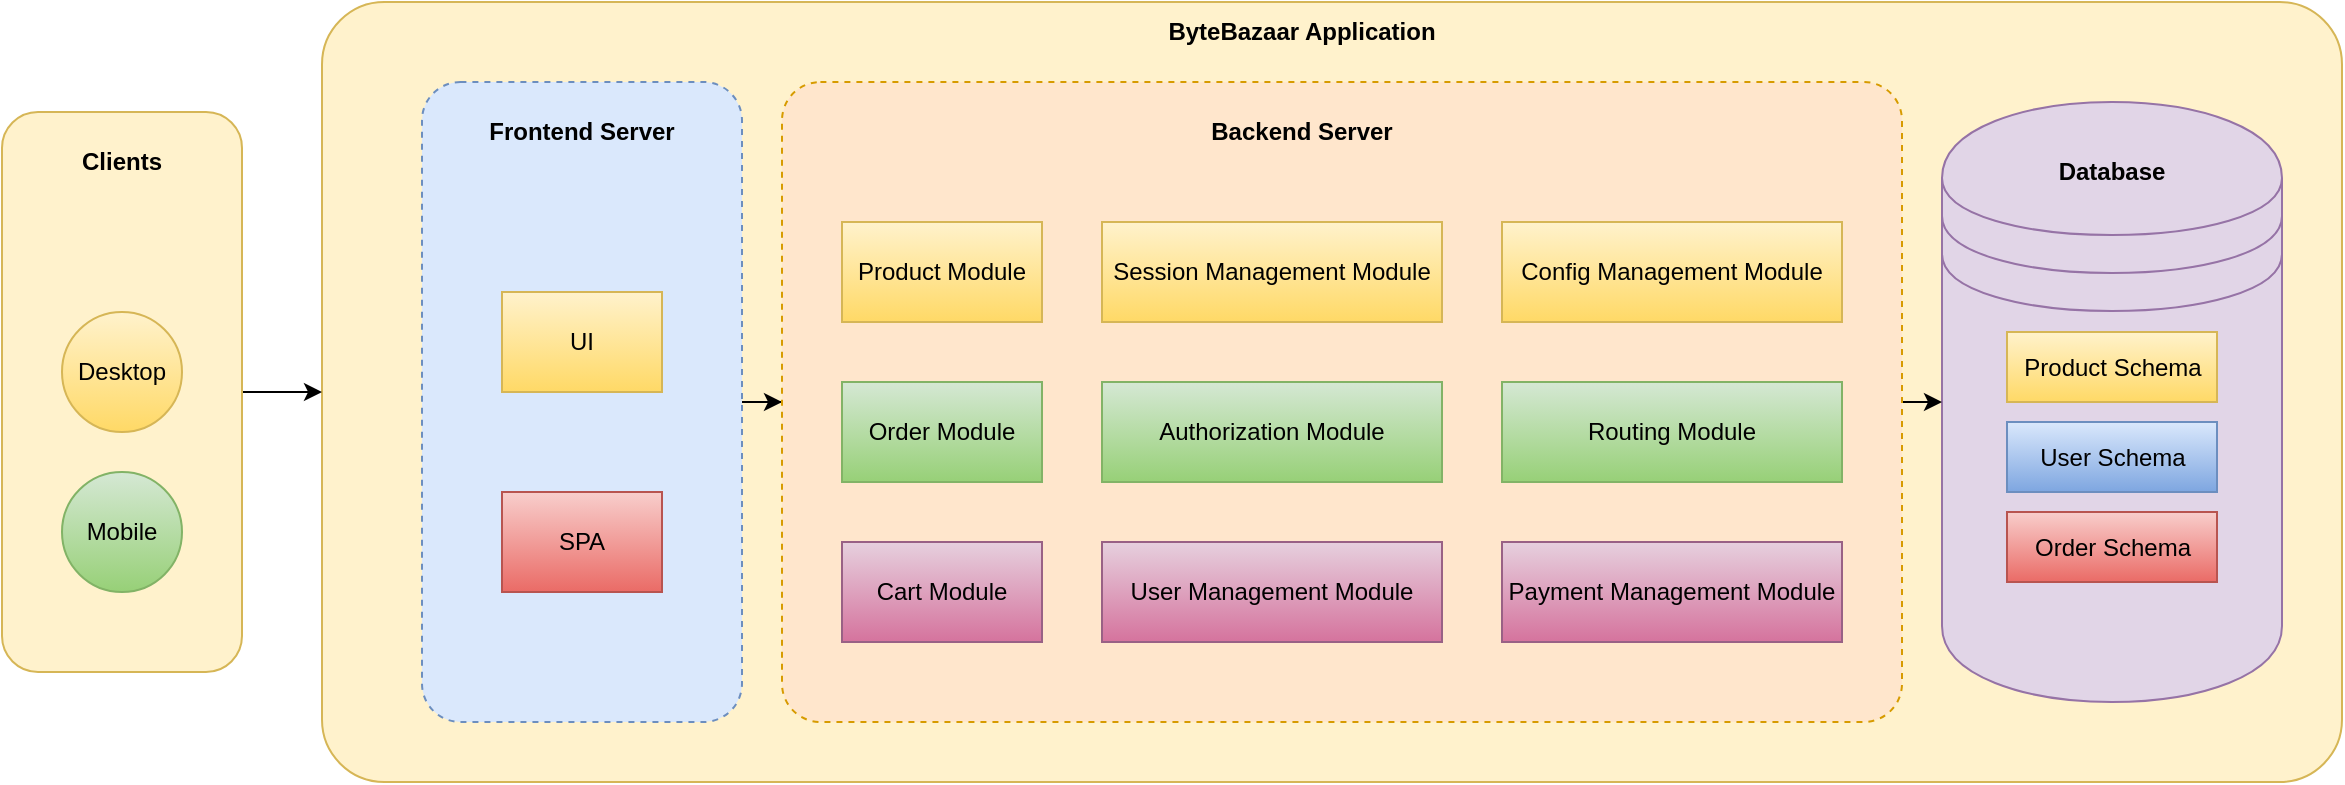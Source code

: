 <mxfile version="26.0.16">
  <diagram name="Page-1" id="b5Y-Ynx8XiC7duWjRvD3">
    <mxGraphModel dx="2049" dy="1114" grid="1" gridSize="10" guides="1" tooltips="1" connect="1" arrows="1" fold="1" page="1" pageScale="1" pageWidth="827" pageHeight="1169" math="0" shadow="0">
      <root>
        <mxCell id="0" />
        <mxCell id="1" parent="0" />
        <mxCell id="uKGHPGpLyxNMl3A0qani-53" value="" style="rounded=1;whiteSpace=wrap;html=1;arcSize=8;fillColor=#fff2cc;strokeColor=#d6b656;" vertex="1" parent="1">
          <mxGeometry x="560" y="290" width="1010" height="390" as="geometry" />
        </mxCell>
        <mxCell id="uKGHPGpLyxNMl3A0qani-74" value="" style="shape=datastore;whiteSpace=wrap;html=1;fillColor=#e1d5e7;strokeColor=#9673a6;" vertex="1" parent="1">
          <mxGeometry x="1370" y="340" width="170" height="300" as="geometry" />
        </mxCell>
        <mxCell id="uKGHPGpLyxNMl3A0qani-83" style="edgeStyle=orthogonalEdgeStyle;rounded=0;orthogonalLoop=1;jettySize=auto;html=1;entryX=0;entryY=0.5;entryDx=0;entryDy=0;" edge="1" parent="1" source="uKGHPGpLyxNMl3A0qani-47" target="uKGHPGpLyxNMl3A0qani-53">
          <mxGeometry relative="1" as="geometry">
            <mxPoint x="530" y="500" as="targetPoint" />
          </mxGeometry>
        </mxCell>
        <mxCell id="uKGHPGpLyxNMl3A0qani-47" value="" style="rounded=1;whiteSpace=wrap;html=1;align=center;fillColor=#fff2cc;strokeColor=#d6b656;" vertex="1" parent="1">
          <mxGeometry x="400" y="345" width="120" height="280" as="geometry" />
        </mxCell>
        <mxCell id="uKGHPGpLyxNMl3A0qani-48" value="Desktop" style="ellipse;whiteSpace=wrap;html=1;aspect=fixed;fillColor=#fff2cc;gradientColor=#ffd966;strokeColor=#d6b656;" vertex="1" parent="1">
          <mxGeometry x="430" y="445" width="60" height="60" as="geometry" />
        </mxCell>
        <mxCell id="uKGHPGpLyxNMl3A0qani-49" value="Mobile" style="ellipse;whiteSpace=wrap;html=1;aspect=fixed;fillColor=#d5e8d4;gradientColor=#97d077;strokeColor=#82b366;" vertex="1" parent="1">
          <mxGeometry x="430" y="525" width="60" height="60" as="geometry" />
        </mxCell>
        <mxCell id="uKGHPGpLyxNMl3A0qani-50" value="&lt;b&gt;Clients&lt;/b&gt;" style="text;html=1;align=center;verticalAlign=middle;whiteSpace=wrap;rounded=0;" vertex="1" parent="1">
          <mxGeometry x="430" y="355" width="60" height="30" as="geometry" />
        </mxCell>
        <mxCell id="uKGHPGpLyxNMl3A0qani-55" value="&lt;b&gt;ByteBazaar Application&lt;/b&gt;" style="text;html=1;align=center;verticalAlign=middle;whiteSpace=wrap;rounded=0;" vertex="1" parent="1">
          <mxGeometry x="970" y="290" width="160" height="30" as="geometry" />
        </mxCell>
        <mxCell id="uKGHPGpLyxNMl3A0qani-86" style="edgeStyle=orthogonalEdgeStyle;rounded=0;orthogonalLoop=1;jettySize=auto;html=1;exitX=1;exitY=0.5;exitDx=0;exitDy=0;" edge="1" parent="1" source="uKGHPGpLyxNMl3A0qani-56" target="uKGHPGpLyxNMl3A0qani-61">
          <mxGeometry relative="1" as="geometry" />
        </mxCell>
        <mxCell id="uKGHPGpLyxNMl3A0qani-56" value="" style="rounded=1;whiteSpace=wrap;html=1;dashed=1;arcSize=12;fillColor=#dae8fc;strokeColor=#6c8ebf;" vertex="1" parent="1">
          <mxGeometry x="610" y="330" width="160" height="320" as="geometry" />
        </mxCell>
        <mxCell id="uKGHPGpLyxNMl3A0qani-57" value="&lt;b&gt;Frontend Server&lt;/b&gt;" style="text;html=1;align=center;verticalAlign=middle;whiteSpace=wrap;rounded=0;" vertex="1" parent="1">
          <mxGeometry x="610" y="340" width="160" height="30" as="geometry" />
        </mxCell>
        <mxCell id="uKGHPGpLyxNMl3A0qani-58" value="UI" style="rounded=0;whiteSpace=wrap;html=1;fillColor=#fff2cc;gradientColor=#ffd966;strokeColor=#d6b656;" vertex="1" parent="1">
          <mxGeometry x="650" y="435" width="80" height="50" as="geometry" />
        </mxCell>
        <mxCell id="uKGHPGpLyxNMl3A0qani-60" value="SPA" style="rounded=0;whiteSpace=wrap;html=1;fillColor=#f8cecc;gradientColor=#ea6b66;strokeColor=#b85450;" vertex="1" parent="1">
          <mxGeometry x="650" y="535" width="80" height="50" as="geometry" />
        </mxCell>
        <mxCell id="uKGHPGpLyxNMl3A0qani-87" style="edgeStyle=orthogonalEdgeStyle;rounded=0;orthogonalLoop=1;jettySize=auto;html=1;exitX=1;exitY=0.5;exitDx=0;exitDy=0;entryX=0;entryY=0.5;entryDx=0;entryDy=0;" edge="1" parent="1" source="uKGHPGpLyxNMl3A0qani-61" target="uKGHPGpLyxNMl3A0qani-74">
          <mxGeometry relative="1" as="geometry" />
        </mxCell>
        <mxCell id="uKGHPGpLyxNMl3A0qani-61" value="" style="rounded=1;whiteSpace=wrap;html=1;dashed=1;arcSize=6;fillColor=#ffe6cc;strokeColor=#d79b00;" vertex="1" parent="1">
          <mxGeometry x="790" y="330" width="560" height="320" as="geometry" />
        </mxCell>
        <mxCell id="uKGHPGpLyxNMl3A0qani-62" value="&lt;b&gt;Backend Server&lt;/b&gt;" style="text;html=1;align=center;verticalAlign=middle;whiteSpace=wrap;rounded=0;arcSize=6;" vertex="1" parent="1">
          <mxGeometry x="970" y="340" width="160" height="30" as="geometry" />
        </mxCell>
        <mxCell id="uKGHPGpLyxNMl3A0qani-63" value="Product Module" style="rounded=0;whiteSpace=wrap;html=1;fillColor=#fff2cc;gradientColor=#ffd966;strokeColor=#d6b656;" vertex="1" parent="1">
          <mxGeometry x="820" y="400" width="100" height="50" as="geometry" />
        </mxCell>
        <mxCell id="uKGHPGpLyxNMl3A0qani-64" value="Order Module" style="rounded=0;whiteSpace=wrap;html=1;fillColor=#d5e8d4;gradientColor=#97d077;strokeColor=#82b366;" vertex="1" parent="1">
          <mxGeometry x="820" y="480" width="100" height="50" as="geometry" />
        </mxCell>
        <mxCell id="uKGHPGpLyxNMl3A0qani-65" value="Cart Module" style="rounded=0;whiteSpace=wrap;html=1;fillColor=#e6d0de;gradientColor=#d5739d;strokeColor=#996185;" vertex="1" parent="1">
          <mxGeometry x="820" y="560" width="100" height="50" as="geometry" />
        </mxCell>
        <mxCell id="uKGHPGpLyxNMl3A0qani-66" value="Payment Management Module" style="rounded=0;whiteSpace=wrap;html=1;fillColor=#e6d0de;gradientColor=#d5739d;strokeColor=#996185;" vertex="1" parent="1">
          <mxGeometry x="1150" y="560" width="170" height="50" as="geometry" />
        </mxCell>
        <mxCell id="uKGHPGpLyxNMl3A0qani-67" value="Session Management Module" style="rounded=0;whiteSpace=wrap;html=1;fillColor=#fff2cc;gradientColor=#ffd966;strokeColor=#d6b656;" vertex="1" parent="1">
          <mxGeometry x="950" y="400" width="170" height="50" as="geometry" />
        </mxCell>
        <mxCell id="uKGHPGpLyxNMl3A0qani-68" value="Authorization Module" style="rounded=0;whiteSpace=wrap;html=1;fillColor=#d5e8d4;gradientColor=#97d077;strokeColor=#82b366;" vertex="1" parent="1">
          <mxGeometry x="950" y="480" width="170" height="50" as="geometry" />
        </mxCell>
        <mxCell id="uKGHPGpLyxNMl3A0qani-69" value="User Management Module" style="rounded=0;whiteSpace=wrap;html=1;fillColor=#e6d0de;gradientColor=#d5739d;strokeColor=#996185;" vertex="1" parent="1">
          <mxGeometry x="950" y="560" width="170" height="50" as="geometry" />
        </mxCell>
        <mxCell id="uKGHPGpLyxNMl3A0qani-70" value="Routing Module" style="rounded=0;whiteSpace=wrap;html=1;fillColor=#d5e8d4;gradientColor=#97d077;strokeColor=#82b366;" vertex="1" parent="1">
          <mxGeometry x="1150" y="480" width="170" height="50" as="geometry" />
        </mxCell>
        <mxCell id="uKGHPGpLyxNMl3A0qani-71" value="Config Management Module" style="rounded=0;whiteSpace=wrap;html=1;fillColor=#fff2cc;gradientColor=#ffd966;strokeColor=#d6b656;" vertex="1" parent="1">
          <mxGeometry x="1150" y="400" width="170" height="50" as="geometry" />
        </mxCell>
        <mxCell id="uKGHPGpLyxNMl3A0qani-73" value="&lt;b&gt;Database&lt;/b&gt;" style="text;html=1;align=center;verticalAlign=middle;whiteSpace=wrap;rounded=0;" vertex="1" parent="1">
          <mxGeometry x="1375" y="360" width="160" height="30" as="geometry" />
        </mxCell>
        <mxCell id="uKGHPGpLyxNMl3A0qani-77" value="Product Schema" style="rounded=0;whiteSpace=wrap;html=1;fillColor=#fff2cc;gradientColor=#ffd966;strokeColor=#d6b656;" vertex="1" parent="1">
          <mxGeometry x="1402.5" y="455" width="105" height="35" as="geometry" />
        </mxCell>
        <mxCell id="uKGHPGpLyxNMl3A0qani-78" value="User Schema" style="rounded=0;whiteSpace=wrap;html=1;fillColor=#dae8fc;gradientColor=#7ea6e0;strokeColor=#6c8ebf;" vertex="1" parent="1">
          <mxGeometry x="1402.5" y="500" width="105" height="35" as="geometry" />
        </mxCell>
        <mxCell id="uKGHPGpLyxNMl3A0qani-80" value="Order Schema" style="rounded=0;whiteSpace=wrap;html=1;fillColor=#f8cecc;gradientColor=#ea6b66;strokeColor=#b85450;" vertex="1" parent="1">
          <mxGeometry x="1402.5" y="545" width="105" height="35" as="geometry" />
        </mxCell>
      </root>
    </mxGraphModel>
  </diagram>
</mxfile>
